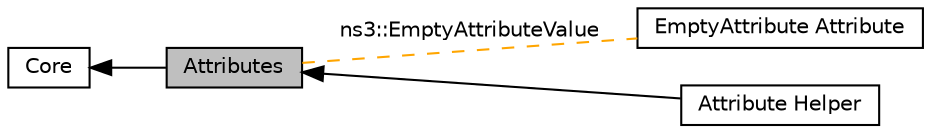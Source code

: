 digraph "Attributes"
{
  edge [fontname="Helvetica",fontsize="10",labelfontname="Helvetica",labelfontsize="10"];
  node [fontname="Helvetica",fontsize="10",shape=box];
  rankdir=LR;
  Node4 [label="EmptyAttribute Attribute",height=0.2,width=0.4,color="black", fillcolor="white", style="filled",URL="$group__attribute___empty_attribute.html",tooltip="Attribute implementation for EmptyAttribute."];
  Node3 [label="Attribute Helper",height=0.2,width=0.4,color="black", fillcolor="white", style="filled",URL="$group__attributehelper.html",tooltip="All these macros can be used to generate automatically the code for subclasses of AttributeValue,..."];
  Node1 [label="Attributes",height=0.2,width=0.4,color="black", fillcolor="grey75", style="filled", fontcolor="black",tooltip="The ns-3 attribute system is the mechanism used in ns-3 to organize, document, and modify the values ..."];
  Node2 [label="Core",height=0.2,width=0.4,color="black", fillcolor="white", style="filled",URL="$group__core.html",tooltip="The \"core\" module contains:"];
  Node2->Node1 [shape=plaintext, dir="back", style="solid"];
  Node1->Node3 [shape=plaintext, dir="back", style="solid"];
  Node1->Node4 [shape=plaintext, label="ns3::EmptyAttributeValue", color="orange", dir="none", style="dashed"];
}
